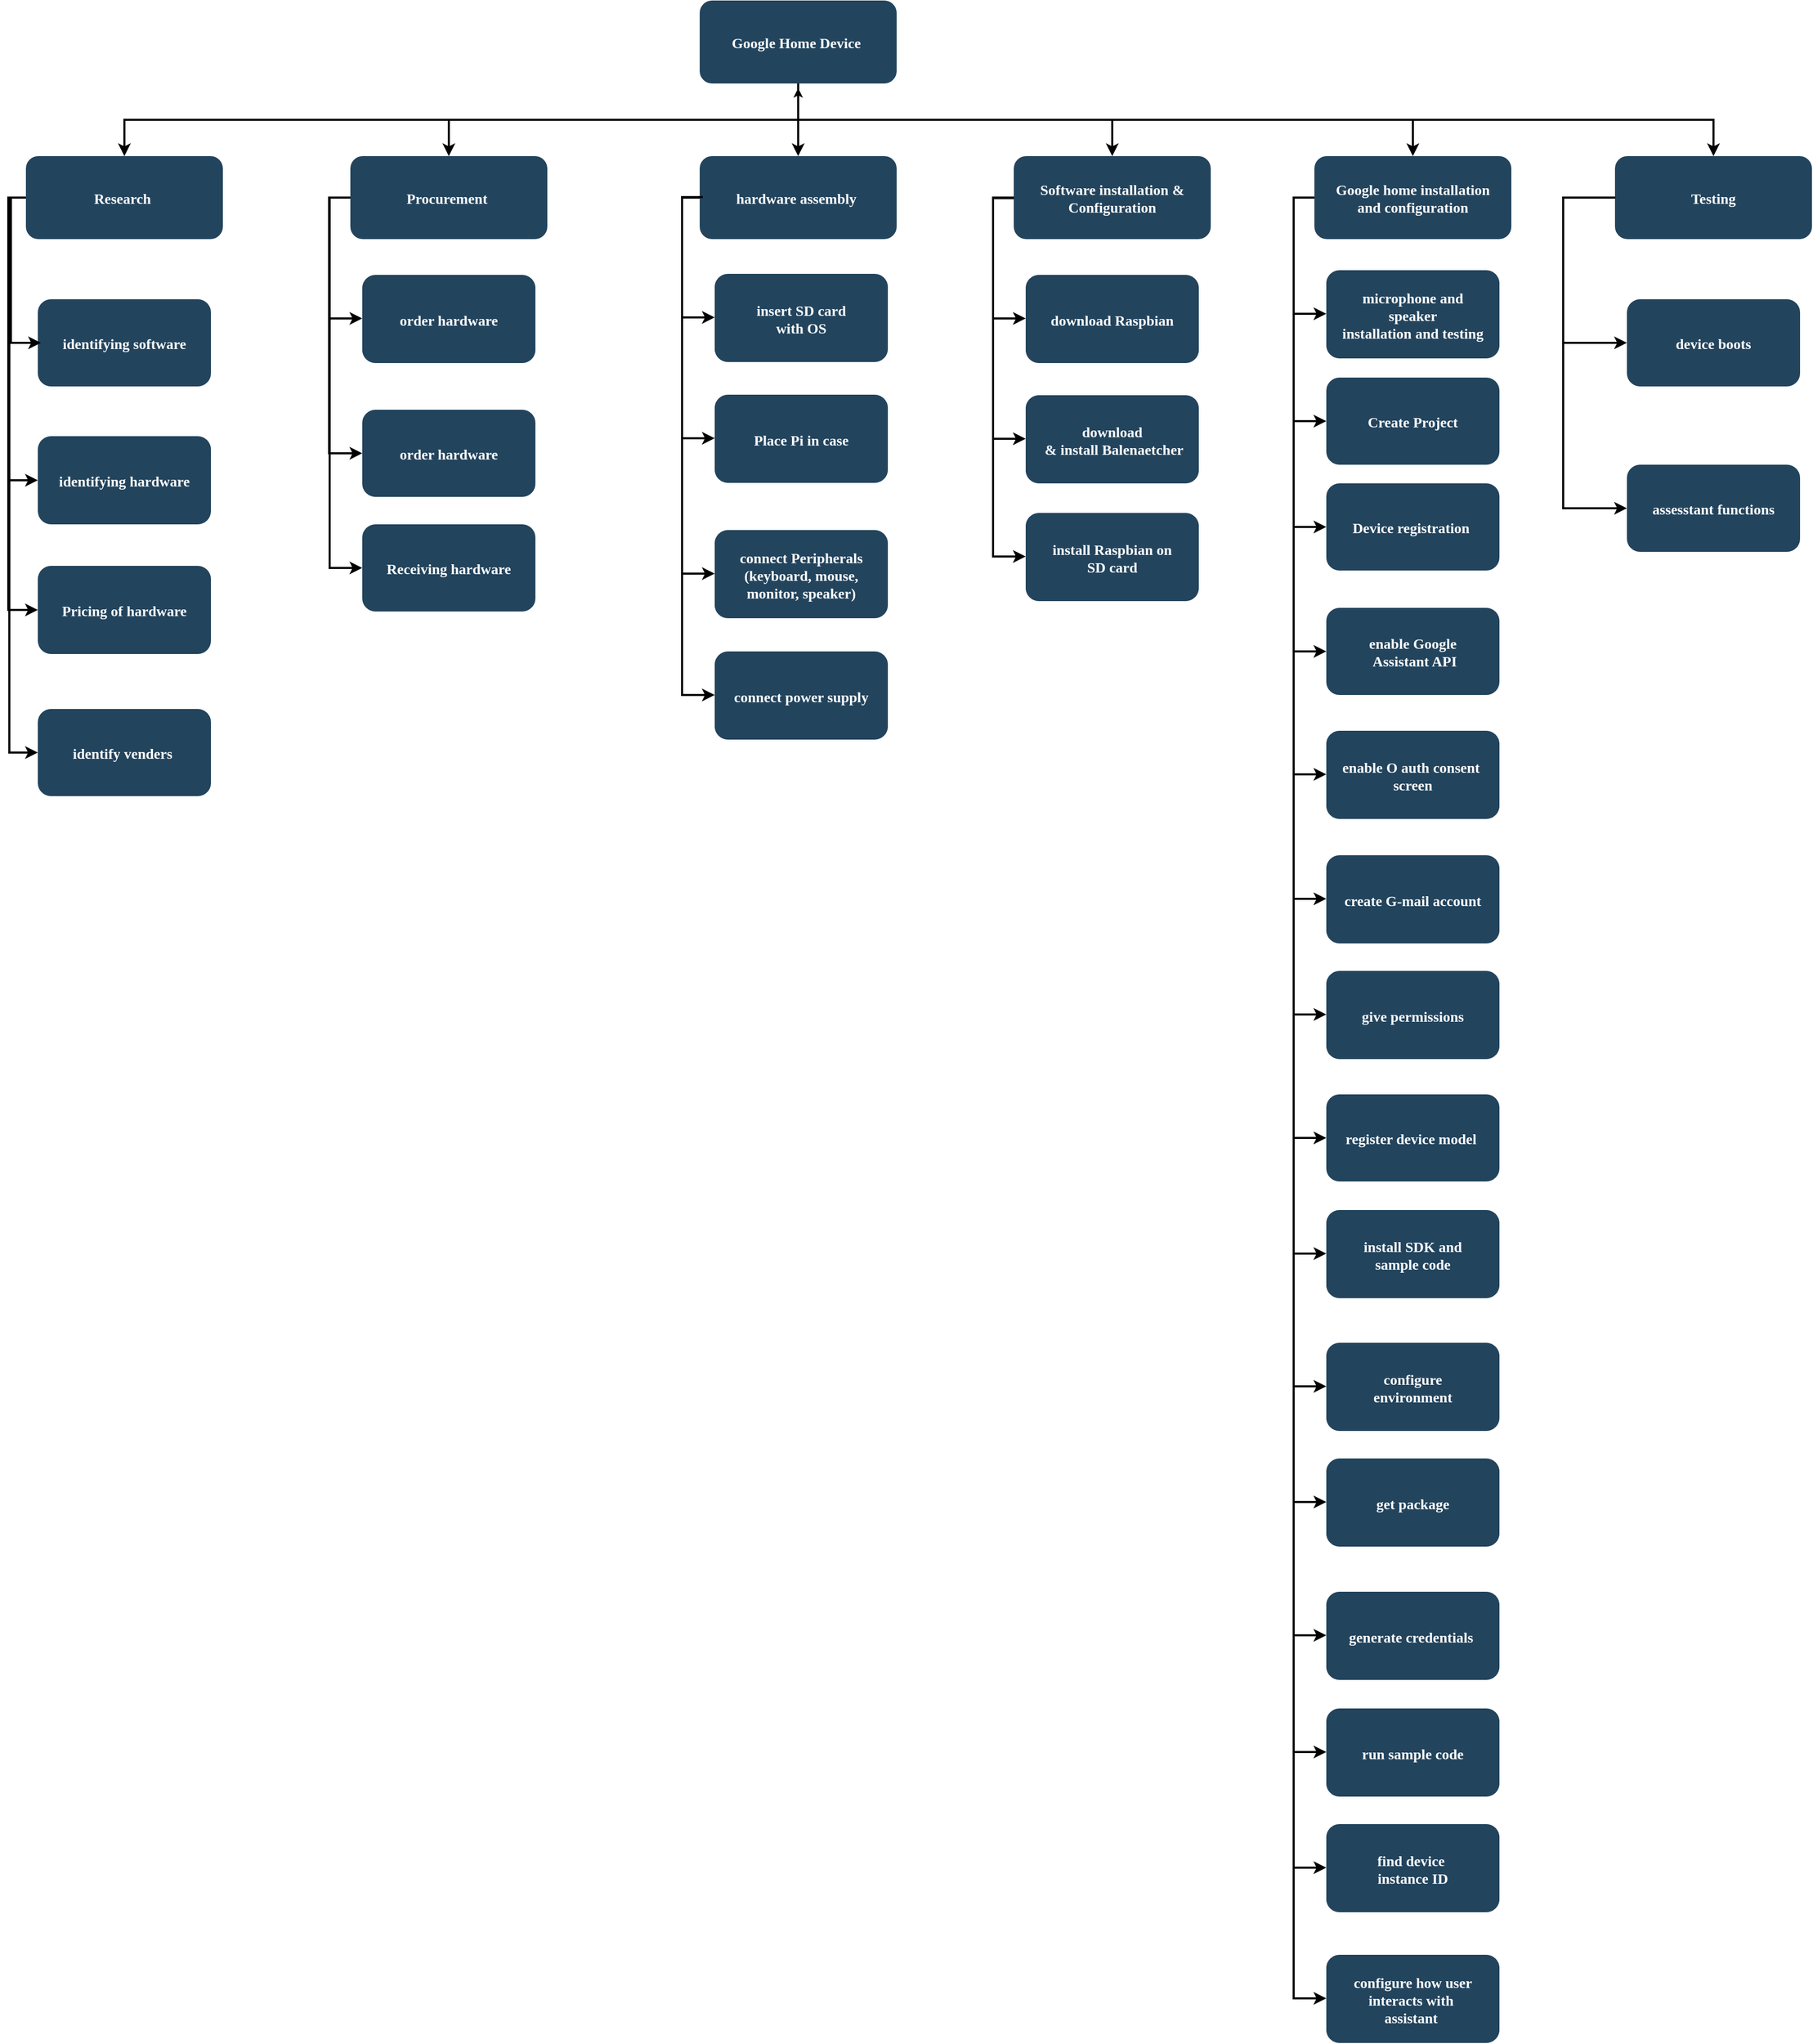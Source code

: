 <mxfile type="github" version="12.1.3" pages="1"><diagram id="2c0d36ab-eaac-3732-788b-9136903baeff" name="Page-1"><mxGraphModel shadow="0" math="0" background="#ffffff" pageHeight="827" pageWidth="1169" pageScale="1.5" page="1" fold="1" arrows="1" connect="1" tooltips="1" guides="1" gridSize="10" grid="1" dy="480" dx="1108"><root><mxCell id="0"/><mxCell id="1" parent="0"/><mxCell id="tLoKIB0Pt9iFWni56XS3-131" parent="1" source="2" edge="1" style="edgeStyle=orthogonalEdgeStyle;rounded=0;orthogonalLoop=1;jettySize=auto;html=1;"><mxGeometry as="geometry" relative="1"><mxPoint as="targetPoint" y="270" x="852"/></mxGeometry></mxCell><mxCell id="2" value="Google Home Device " parent="1" style="rounded=1;fillColor=#23445D;gradientColor=none;strokeColor=none;fontColor=#FFFFFF;fontStyle=1;fontFamily=Tahoma;fontSize=14" vertex="1"><mxGeometry as="geometry" y="185.5" x="757" height="80" width="190"/></mxCell><mxCell id="13" value="Research " parent="1" style="rounded=1;fillColor=#23445D;gradientColor=none;strokeColor=none;fontColor=#FFFFFF;fontStyle=1;fontFamily=Tahoma;fontSize=14" vertex="1"><mxGeometry as="geometry" y="335.5" x="107" height="80" width="190"/></mxCell><mxCell id="16" value="identifying software" parent="1" style="rounded=1;fillColor=#23445D;gradientColor=none;strokeColor=none;fontColor=#FFFFFF;fontStyle=1;fontFamily=Tahoma;fontSize=14" vertex="1"><mxGeometry as="geometry" y="473.5" x="118.5" height="84" width="167"/></mxCell><mxCell id="61" value="" parent="1" source="2" edge="1" style="edgeStyle=elbowEdgeStyle;elbow=vertical;strokeWidth=2;rounded=0" target="13"><mxGeometry as="geometry" y="135.5" x="-23" height="100" width="100"><mxPoint as="sourcePoint" y="235.5" x="-23"/><mxPoint as="targetPoint" y="135.5" x="77"/></mxGeometry></mxCell><mxCell id="tLoKIB0Pt9iFWni56XS3-125" value="identifying hardware" parent="1" style="rounded=1;fillColor=#23445D;gradientColor=none;strokeColor=none;fontColor=#FFFFFF;fontStyle=1;fontFamily=Tahoma;fontSize=14" vertex="1"><mxGeometry as="geometry" y="605.5" x="118.5" height="85" width="167"/></mxCell><mxCell id="tLoKIB0Pt9iFWni56XS3-127" value="Pricing of hardware" parent="1" style="rounded=1;fillColor=#23445D;gradientColor=none;strokeColor=none;fontColor=#FFFFFF;fontStyle=1;fontFamily=Tahoma;fontSize=14" vertex="1"><mxGeometry as="geometry" y="730.5" x="118.5" height="85" width="167"/></mxCell><mxCell id="tLoKIB0Pt9iFWni56XS3-129" value="Procurement " parent="1" style="rounded=1;fillColor=#23445D;gradientColor=none;strokeColor=none;fontColor=#FFFFFF;fontStyle=1;fontFamily=Tahoma;fontSize=14" vertex="1"><mxGeometry as="geometry" y="335.5" x="420" height="80" width="190"/></mxCell><mxCell id="tLoKIB0Pt9iFWni56XS3-130" value="" parent="1" source="2" edge="1" style="edgeStyle=elbowEdgeStyle;elbow=vertical;strokeWidth=2;rounded=0;exitX=0.5;exitY=1;exitDx=0;exitDy=0;" target="tLoKIB0Pt9iFWni56XS3-129"><mxGeometry as="geometry" y="145.5" x="-13" height="100" width="100"><mxPoint as="sourcePoint" y="275.5" x="862"/><mxPoint as="targetPoint" y="345.5" x="212"/></mxGeometry></mxCell><mxCell id="tLoKIB0Pt9iFWni56XS3-132" value="Request Funding" parent="1" style="rounded=1;fillColor=#23445D;gradientColor=none;strokeColor=none;fontColor=#FFFFFF;fontStyle=1;fontFamily=Tahoma;fontSize=14" vertex="1"><mxGeometry as="geometry" y="450" x="431.5" height="84" width="167"/></mxCell><mxCell id="tLoKIB0Pt9iFWni56XS3-134" value="identify venders " parent="1" style="rounded=1;fillColor=#23445D;gradientColor=none;strokeColor=none;fontColor=#FFFFFF;fontStyle=1;fontFamily=Tahoma;fontSize=14" vertex="1"><mxGeometry as="geometry" y="868.5" x="118.5" height="84" width="167"/></mxCell><mxCell id="tLoKIB0Pt9iFWni56XS3-137" value="order hardware" parent="1" style="rounded=1;fillColor=#23445D;gradientColor=none;strokeColor=none;fontColor=#FFFFFF;fontStyle=1;fontFamily=Tahoma;fontSize=14" vertex="1"><mxGeometry as="geometry" y="580" x="431.5" height="84" width="167"/></mxCell><mxCell id="tLoKIB0Pt9iFWni56XS3-157" value="order hardware" parent="1" style="rounded=1;fillColor=#23445D;gradientColor=none;strokeColor=none;fontColor=#FFFFFF;fontStyle=1;fontFamily=Tahoma;fontSize=14" vertex="1"><mxGeometry as="geometry" y="451" x="431.5" height="84" width="167"/></mxCell><mxCell id="tLoKIB0Pt9iFWni56XS3-139" value="Receiving hardware" parent="1" style="rounded=1;fillColor=#23445D;gradientColor=none;strokeColor=none;fontColor=#FFFFFF;fontStyle=1;fontFamily=Tahoma;fontSize=14" vertex="1"><mxGeometry as="geometry" y="690.5" x="431.5" height="84" width="167"/></mxCell><mxCell id="tLoKIB0Pt9iFWni56XS3-144" value="" parent="1" source="2" edge="1" style="edgeStyle=elbowEdgeStyle;elbow=vertical;strokeWidth=2;rounded=0;exitX=0.5;exitY=1;exitDx=0;exitDy=0;" target="tLoKIB0Pt9iFWni56XS3-143"><mxGeometry as="geometry" y="159.5" x="324" height="100" width="100"><mxPoint as="sourcePoint" y="280" x="1189"/><mxPoint as="targetPoint" y="359.5" x="549"/></mxGeometry></mxCell><mxCell id="tLoKIB0Pt9iFWni56XS3-143" value="hardware assembly " parent="1" style="rounded=1;fillColor=#23445D;gradientColor=none;strokeColor=none;fontColor=#FFFFFF;fontStyle=1;fontFamily=Tahoma;fontSize=14" vertex="1"><mxGeometry as="geometry" y="335.5" x="757" height="80" width="190"/></mxCell><mxCell id="tLoKIB0Pt9iFWni56XS3-151" value="" parent="1" source="2" edge="1" style="edgeStyle=elbowEdgeStyle;elbow=vertical;strokeWidth=2;rounded=0;exitX=0.5;exitY=1;exitDx=0;exitDy=0;" target="tLoKIB0Pt9iFWni56XS3-152"><mxGeometry as="geometry" y="169.5" x="334" height="100" width="100"><mxPoint as="sourcePoint" y="276" x="862"/><mxPoint as="targetPoint" y="369.5" x="559"/></mxGeometry></mxCell><mxCell id="tLoKIB0Pt9iFWni56XS3-152" value="Software installation &amp;&#10; Configuration " parent="1" style="rounded=1;fillColor=#23445D;gradientColor=none;strokeColor=none;fontColor=#FFFFFF;fontStyle=1;fontFamily=Tahoma;fontSize=14" vertex="1"><mxGeometry as="geometry" y="335.5" x="1060" height="80" width="190"/></mxCell><mxCell id="tLoKIB0Pt9iFWni56XS3-155" value="" parent="1" source="tLoKIB0Pt9iFWni56XS3-129" edge="1" style="edgeStyle=elbowEdgeStyle;elbow=horizontal;endArrow=classic;html=1;exitX=0;exitY=0.5;exitDx=0;exitDy=0;entryX=0;entryY=0.5;entryDx=0;entryDy=0;rounded=0;strokeWidth=2;" target="tLoKIB0Pt9iFWni56XS3-132"><mxGeometry as="geometry" relative="1" height="50" width="50"><mxPoint as="sourcePoint" y="506" x="480"/><mxPoint as="targetPoint" y="510" x="360"/><Array as="points"><mxPoint y="450" x="400"/></Array></mxGeometry></mxCell><mxCell id="tLoKIB0Pt9iFWni56XS3-156" value="" parent="1" edge="1" style="edgeStyle=elbowEdgeStyle;elbow=horizontal;endArrow=classic;html=1;exitX=0;exitY=0.5;exitDx=0;exitDy=0;entryX=0;entryY=0.5;entryDx=0;entryDy=0;rounded=0;strokeWidth=2;" target="tLoKIB0Pt9iFWni56XS3-137"><mxGeometry as="geometry" relative="1" height="50" width="50"><mxPoint as="sourcePoint" y="375.5" x="419.5"/><mxPoint as="targetPoint" y="491.5" x="431.5"/><Array as="points"><mxPoint y="449.5" x="399.5"/></Array></mxGeometry></mxCell><mxCell id="tLoKIB0Pt9iFWni56XS3-159" value="" parent="1" source="tLoKIB0Pt9iFWni56XS3-129" edge="1" style="edgeStyle=elbowEdgeStyle;elbow=horizontal;endArrow=classic;html=1;exitX=0;exitY=0.5;exitDx=0;exitDy=0;entryX=0;entryY=0.5;entryDx=0;entryDy=0;rounded=0;strokeWidth=2;" target="tLoKIB0Pt9iFWni56XS3-139"><mxGeometry as="geometry" relative="1" height="50" width="50"><mxPoint as="sourcePoint" y="385.5" x="429.5"/><mxPoint as="targetPoint" y="667" x="442"/><Array as="points"><mxPoint y="590" x="400"/></Array></mxGeometry></mxCell><mxCell id="tLoKIB0Pt9iFWni56XS3-161" value="" parent="1" source="13" edge="1" style="edgeStyle=elbowEdgeStyle;elbow=horizontal;endArrow=classic;html=1;exitX=0;exitY=0.5;exitDx=0;exitDy=0;entryX=0;entryY=0.5;entryDx=0;entryDy=0;rounded=0;strokeWidth=2;" target="tLoKIB0Pt9iFWni56XS3-134"><mxGeometry as="geometry" relative="1" height="50" width="50"><mxPoint as="sourcePoint" y="373.5" x="111"/><mxPoint as="targetPoint" y="730.5" x="123"/><Array as="points"><mxPoint y="587.5" x="91"/></Array></mxGeometry></mxCell><mxCell id="tLoKIB0Pt9iFWni56XS3-162" value="" parent="1" source="13" edge="1" style="edgeStyle=elbowEdgeStyle;elbow=horizontal;endArrow=classic;html=1;entryX=0;entryY=0.5;entryDx=0;entryDy=0;rounded=0;strokeWidth=2;exitX=0;exitY=0.5;exitDx=0;exitDy=0;" target="tLoKIB0Pt9iFWni56XS3-127"><mxGeometry as="geometry" relative="1" height="50" width="50"><mxPoint as="sourcePoint" y="280" x="110"/><mxPoint as="targetPoint" y="921" x="129"/><Array as="points"><mxPoint y="570" x="90"/></Array></mxGeometry></mxCell><mxCell id="tLoKIB0Pt9iFWni56XS3-163" value="" parent="1" source="13" edge="1" style="edgeStyle=elbowEdgeStyle;elbow=horizontal;endArrow=classic;html=1;entryX=0;entryY=0.5;entryDx=0;entryDy=0;rounded=0;strokeWidth=2;" target="tLoKIB0Pt9iFWni56XS3-125"><mxGeometry as="geometry" relative="1" height="50" width="50"><mxPoint as="sourcePoint" y="380" x="120"/><mxPoint as="targetPoint" y="783" x="129"/><Array as="points"><mxPoint y="520" x="90"/></Array></mxGeometry></mxCell><mxCell id="tLoKIB0Pt9iFWni56XS3-165" value="" parent="1" source="13" edge="1" style="edgeStyle=elbowEdgeStyle;elbow=horizontal;endArrow=classic;html=1;entryX=0;entryY=0.5;entryDx=0;entryDy=0;rounded=0;strokeWidth=2;exitX=0;exitY=0.5;exitDx=0;exitDy=0;"><mxGeometry as="geometry" relative="1" height="50" width="50"><mxPoint as="sourcePoint" y="243" x="109.5"/><mxPoint as="targetPoint" y="515.5" x="121.5"/><Array as="points"><mxPoint y="387.5" x="92.5"/></Array></mxGeometry></mxCell><mxCell id="tLoKIB0Pt9iFWni56XS3-171" value="Request Funding" parent="1" style="rounded=1;fillColor=#23445D;gradientColor=none;strokeColor=none;fontColor=#FFFFFF;fontStyle=1;fontFamily=Tahoma;fontSize=14" vertex="1"><mxGeometry as="geometry" y="449" x="771.5" height="84" width="167"/></mxCell><mxCell id="tLoKIB0Pt9iFWni56XS3-172" value="insert SD card &#10;with OS" parent="1" style="rounded=1;fillColor=#23445D;gradientColor=none;strokeColor=none;fontColor=#FFFFFF;fontStyle=1;fontFamily=Tahoma;fontSize=14" vertex="1"><mxGeometry as="geometry" y="450" x="771.5" height="84" width="167"/></mxCell><mxCell id="tLoKIB0Pt9iFWni56XS3-173" value="" parent="1" edge="1" style="edgeStyle=elbowEdgeStyle;elbow=horizontal;endArrow=classic;html=1;exitX=0;exitY=0.5;exitDx=0;exitDy=0;entryX=0;entryY=0.5;entryDx=0;entryDy=0;rounded=0;strokeWidth=2;" target="tLoKIB0Pt9iFWni56XS3-171"><mxGeometry as="geometry" relative="1" height="50" width="50"><mxPoint as="sourcePoint" y="375" x="760"/><mxPoint as="targetPoint" y="509" x="700"/><Array as="points"><mxPoint y="449" x="740"/></Array></mxGeometry></mxCell><mxCell id="tLoKIB0Pt9iFWni56XS3-174" value="Request Funding" parent="1" style="rounded=1;fillColor=#23445D;gradientColor=none;strokeColor=none;fontColor=#FFFFFF;fontStyle=1;fontFamily=Tahoma;fontSize=14" vertex="1"><mxGeometry as="geometry" y="565.5" x="771.5" height="84" width="167"/></mxCell><mxCell id="tLoKIB0Pt9iFWni56XS3-175" value="Place Pi in case" parent="1" style="rounded=1;fillColor=#23445D;gradientColor=none;strokeColor=none;fontColor=#FFFFFF;fontStyle=1;fontFamily=Tahoma;fontSize=14" vertex="1"><mxGeometry as="geometry" y="566.5" x="771.5" height="84" width="167"/></mxCell><mxCell id="tLoKIB0Pt9iFWni56XS3-176" value="" parent="1" source="tLoKIB0Pt9iFWni56XS3-143" edge="1" style="edgeStyle=elbowEdgeStyle;elbow=horizontal;endArrow=classic;html=1;exitX=0;exitY=0.5;exitDx=0;exitDy=0;entryX=0;entryY=0.5;entryDx=0;entryDy=0;rounded=0;strokeWidth=2;" target="tLoKIB0Pt9iFWni56XS3-174"><mxGeometry as="geometry" relative="1" height="50" width="50"><mxPoint as="sourcePoint" y="336" x="744"/><mxPoint as="targetPoint" y="625.5" x="700"/><Array as="points"><mxPoint y="470" x="740"/></Array></mxGeometry></mxCell><mxCell id="tLoKIB0Pt9iFWni56XS3-177" value="Request Funding" parent="1" style="rounded=1;fillColor=#23445D;gradientColor=none;strokeColor=none;fontColor=#FFFFFF;fontStyle=1;fontFamily=Tahoma;fontSize=14" vertex="1"><mxGeometry as="geometry" y="696" x="771.5" height="84" width="167"/></mxCell><mxCell id="tLoKIB0Pt9iFWni56XS3-178" value="connect Peripherals&#10;(keyboard, mouse, &#10;monitor, speaker)" parent="1" style="rounded=1;fillColor=#23445D;gradientColor=none;strokeColor=none;fontColor=#FFFFFF;fontStyle=1;fontFamily=Tahoma;fontSize=14" vertex="1"><mxGeometry as="geometry" y="697" x="771.5" height="84" width="167"/></mxCell><mxCell id="tLoKIB0Pt9iFWni56XS3-179" value="" parent="1" source="tLoKIB0Pt9iFWni56XS3-143" edge="1" style="edgeStyle=elbowEdgeStyle;elbow=horizontal;endArrow=classic;html=1;exitX=0;exitY=0.5;exitDx=0;exitDy=0;entryX=0;entryY=0.5;entryDx=0;entryDy=0;rounded=0;strokeWidth=2;" target="tLoKIB0Pt9iFWni56XS3-177"><mxGeometry as="geometry" relative="1" height="50" width="50"><mxPoint as="sourcePoint" y="622" x="760"/><mxPoint as="targetPoint" y="756" x="700"/><Array as="points"><mxPoint y="696" x="740"/></Array></mxGeometry></mxCell><mxCell id="tLoKIB0Pt9iFWni56XS3-180" value="Request Funding" parent="1" style="rounded=1;fillColor=#23445D;gradientColor=none;strokeColor=none;fontColor=#FFFFFF;fontStyle=1;fontFamily=Tahoma;fontSize=14" vertex="1"><mxGeometry as="geometry" y="813" x="771.5" height="84" width="167"/></mxCell><mxCell id="tLoKIB0Pt9iFWni56XS3-181" value="connect power supply" parent="1" style="rounded=1;fillColor=#23445D;gradientColor=none;strokeColor=none;fontColor=#FFFFFF;fontStyle=1;fontFamily=Tahoma;fontSize=14" vertex="1"><mxGeometry as="geometry" y="814" x="771.5" height="84" width="167"/></mxCell><mxCell id="tLoKIB0Pt9iFWni56XS3-182" value="" parent="1" source="tLoKIB0Pt9iFWni56XS3-143" edge="1" style="edgeStyle=elbowEdgeStyle;elbow=horizontal;endArrow=classic;html=1;exitX=0;exitY=0.5;exitDx=0;exitDy=0;entryX=0;entryY=0.5;entryDx=0;entryDy=0;rounded=0;strokeWidth=2;" target="tLoKIB0Pt9iFWni56XS3-180"><mxGeometry as="geometry" relative="1" height="50" width="50"><mxPoint as="sourcePoint" y="739" x="760"/><mxPoint as="targetPoint" y="873" x="700"/><Array as="points"><mxPoint y="813" x="740"/></Array></mxGeometry></mxCell><mxCell id="tLoKIB0Pt9iFWni56XS3-183" value="Request Funding" parent="1" style="rounded=1;fillColor=#23445D;gradientColor=none;strokeColor=none;fontColor=#FFFFFF;fontStyle=1;fontFamily=Tahoma;fontSize=14" vertex="1"><mxGeometry as="geometry" y="450" x="1071.5" height="84" width="167"/></mxCell><mxCell id="tLoKIB0Pt9iFWni56XS3-184" value="download Raspbian" parent="1" style="rounded=1;fillColor=#23445D;gradientColor=none;strokeColor=none;fontColor=#FFFFFF;fontStyle=1;fontFamily=Tahoma;fontSize=14" vertex="1"><mxGeometry as="geometry" y="451" x="1071.5" height="84" width="167"/></mxCell><mxCell id="tLoKIB0Pt9iFWni56XS3-185" value="" parent="1" edge="1" style="edgeStyle=elbowEdgeStyle;elbow=horizontal;endArrow=classic;html=1;exitX=0;exitY=0.5;exitDx=0;exitDy=0;entryX=0;entryY=0.5;entryDx=0;entryDy=0;rounded=0;strokeWidth=2;" target="tLoKIB0Pt9iFWni56XS3-183"><mxGeometry as="geometry" relative="1" height="50" width="50"><mxPoint as="sourcePoint" y="376" x="1060"/><mxPoint as="targetPoint" y="510" x="1000"/><Array as="points"><mxPoint y="450" x="1040"/></Array></mxGeometry></mxCell><mxCell id="tLoKIB0Pt9iFWni56XS3-186" value="Request Funding" parent="1" style="rounded=1;fillColor=#23445D;gradientColor=none;strokeColor=none;fontColor=#FFFFFF;fontStyle=1;fontFamily=Tahoma;fontSize=14" vertex="1"><mxGeometry as="geometry" y="566" x="1071.5" height="84" width="167"/></mxCell><mxCell id="tLoKIB0Pt9iFWni56XS3-187" value="download &#10; &amp; install Balenaetcher" parent="1" style="rounded=1;fillColor=#23445D;gradientColor=none;strokeColor=none;fontColor=#FFFFFF;fontStyle=1;fontFamily=Tahoma;fontSize=14" vertex="1"><mxGeometry as="geometry" y="567" x="1071.5" height="84" width="167"/></mxCell><mxCell id="tLoKIB0Pt9iFWni56XS3-188" value="" parent="1" source="tLoKIB0Pt9iFWni56XS3-152" edge="1" style="edgeStyle=elbowEdgeStyle;elbow=horizontal;endArrow=classic;html=1;exitX=0;exitY=0.5;exitDx=0;exitDy=0;entryX=0;entryY=0.5;entryDx=0;entryDy=0;rounded=0;strokeWidth=2;" target="tLoKIB0Pt9iFWni56XS3-186"><mxGeometry as="geometry" relative="1" height="50" width="50"><mxPoint as="sourcePoint" y="492" x="1060"/><mxPoint as="targetPoint" y="626" x="1000"/><Array as="points"><mxPoint y="566" x="1040"/></Array></mxGeometry></mxCell><mxCell id="tLoKIB0Pt9iFWni56XS3-190" value="Request Funding" parent="1" style="rounded=1;fillColor=#23445D;gradientColor=none;strokeColor=none;fontColor=#FFFFFF;fontStyle=1;fontFamily=Tahoma;fontSize=14" vertex="1"><mxGeometry as="geometry" y="679.5" x="1071.5" height="84" width="167"/></mxCell><mxCell id="tLoKIB0Pt9iFWni56XS3-191" value="install Raspbian on &#10;SD card" parent="1" style="rounded=1;fillColor=#23445D;gradientColor=none;strokeColor=none;fontColor=#FFFFFF;fontStyle=1;fontFamily=Tahoma;fontSize=14" vertex="1"><mxGeometry as="geometry" y="680.5" x="1071.5" height="84" width="167"/></mxCell><mxCell id="tLoKIB0Pt9iFWni56XS3-192" value="" parent="1" source="tLoKIB0Pt9iFWni56XS3-152" edge="1" style="edgeStyle=elbowEdgeStyle;elbow=horizontal;endArrow=classic;html=1;exitX=0;exitY=0.5;exitDx=0;exitDy=0;entryX=0;entryY=0.5;entryDx=0;entryDy=0;rounded=0;strokeWidth=2;" target="tLoKIB0Pt9iFWni56XS3-190"><mxGeometry as="geometry" relative="1" height="50" width="50"><mxPoint as="sourcePoint" y="605.5" x="1060"/><mxPoint as="targetPoint" y="739.5" x="1000"/><Array as="points"><mxPoint y="679.5" x="1040"/></Array></mxGeometry></mxCell><mxCell id="tLoKIB0Pt9iFWni56XS3-198" value="" parent="1" source="2" edge="1" style="edgeStyle=elbowEdgeStyle;elbow=vertical;strokeWidth=2;rounded=0;exitX=0.5;exitY=1;exitDx=0;exitDy=0;" target="tLoKIB0Pt9iFWni56XS3-199"><mxGeometry as="geometry" y="214" x="1007" height="100" width="100"><mxPoint as="sourcePoint" y="320.5" x="1535"/><mxPoint as="targetPoint" y="414" x="1232"/></mxGeometry></mxCell><mxCell id="tLoKIB0Pt9iFWni56XS3-199" value="Google home installation &#10;and configuration" parent="1" style="rounded=1;fillColor=#23445D;gradientColor=none;strokeColor=none;fontColor=#FFFFFF;fontStyle=1;fontFamily=Tahoma;fontSize=14" vertex="1"><mxGeometry as="geometry" y="335.5" x="1350" height="80" width="190"/></mxCell><mxCell id="tLoKIB0Pt9iFWni56XS3-200" value="Request Funding" parent="1" style="rounded=1;fillColor=#23445D;gradientColor=none;strokeColor=none;fontColor=#FFFFFF;fontStyle=1;fontFamily=Tahoma;fontSize=14" vertex="1"><mxGeometry as="geometry" y="445.5" x="1361.5" height="84" width="167"/></mxCell><mxCell id="tLoKIB0Pt9iFWni56XS3-201" value="microphone and &#10;speaker&#10;installation and testing" parent="1" style="rounded=1;fillColor=#23445D;gradientColor=none;strokeColor=none;fontColor=#FFFFFF;fontStyle=1;fontFamily=Tahoma;fontSize=14" vertex="1"><mxGeometry as="geometry" y="446.5" x="1361.5" height="84" width="167"/></mxCell><mxCell id="tLoKIB0Pt9iFWni56XS3-202" value="" parent="1" source="tLoKIB0Pt9iFWni56XS3-199" edge="1" style="edgeStyle=elbowEdgeStyle;elbow=horizontal;endArrow=classic;html=1;exitX=0;exitY=0.5;exitDx=0;exitDy=0;entryX=0;entryY=0.5;entryDx=0;entryDy=0;rounded=0;strokeWidth=2;" target="tLoKIB0Pt9iFWni56XS3-200"><mxGeometry as="geometry" relative="1" height="50" width="50"><mxPoint as="sourcePoint" y="371.5" x="1350"/><mxPoint as="targetPoint" y="505.5" x="1290"/><Array as="points"><mxPoint y="445.5" x="1330"/></Array></mxGeometry></mxCell><mxCell id="tLoKIB0Pt9iFWni56XS3-204" value="enable Google&#10; Assistant API" parent="1" style="rounded=1;fillColor=#23445D;gradientColor=none;strokeColor=none;fontColor=#FFFFFF;fontStyle=1;fontFamily=Tahoma;fontSize=14" vertex="1"><mxGeometry as="geometry" y="771" x="1361.5" height="84" width="167"/></mxCell><mxCell id="tLoKIB0Pt9iFWni56XS3-205" value="" parent="1" source="tLoKIB0Pt9iFWni56XS3-199" edge="1" style="edgeStyle=elbowEdgeStyle;elbow=horizontal;endArrow=classic;html=1;rounded=0;strokeWidth=2;entryX=0;entryY=0.5;entryDx=0;entryDy=0;exitX=0;exitY=0.5;exitDx=0;exitDy=0;" target="tLoKIB0Pt9iFWni56XS3-204"><mxGeometry as="geometry" relative="1" height="50" width="50"><mxPoint as="sourcePoint" y="368" x="1350"/><mxPoint as="targetPoint" y="640" x="1340"/><Array as="points"><mxPoint y="530" x="1330"/></Array></mxGeometry></mxCell><mxCell id="tLoKIB0Pt9iFWni56XS3-210" value="Device registration " parent="1" style="rounded=1;fillColor=#23445D;gradientColor=none;strokeColor=none;fontColor=#FFFFFF;fontStyle=1;fontFamily=Tahoma;fontSize=14" vertex="1"><mxGeometry as="geometry" y="651" x="1361.5" height="84" width="167"/></mxCell><mxCell id="tLoKIB0Pt9iFWni56XS3-212" value="" parent="1" source="tLoKIB0Pt9iFWni56XS3-199" edge="1" style="edgeStyle=elbowEdgeStyle;elbow=horizontal;endArrow=classic;html=1;exitX=0;exitY=0.5;exitDx=0;exitDy=0;entryX=0;entryY=0.5;entryDx=0;entryDy=0;rounded=0;strokeWidth=2;" target="tLoKIB0Pt9iFWni56XS3-210"><mxGeometry as="geometry" relative="1" height="50" width="50"><mxPoint as="sourcePoint" y="608" x="1350"/><mxPoint as="targetPoint" y="742" x="1290"/><Array as="points"><mxPoint y="682" x="1330"/></Array></mxGeometry></mxCell><mxCell id="tLoKIB0Pt9iFWni56XS3-216" value="Create Project" parent="1" style="rounded=1;fillColor=#23445D;gradientColor=none;strokeColor=none;fontColor=#FFFFFF;fontStyle=1;fontFamily=Tahoma;fontSize=14" vertex="1"><mxGeometry as="geometry" y="549" x="1361.5" height="84" width="167"/></mxCell><mxCell id="tLoKIB0Pt9iFWni56XS3-217" value="" parent="1" source="tLoKIB0Pt9iFWni56XS3-199" edge="1" style="edgeStyle=elbowEdgeStyle;elbow=horizontal;endArrow=classic;html=1;exitX=0;exitY=0.5;exitDx=0;exitDy=0;entryX=0;entryY=0.5;entryDx=0;entryDy=0;rounded=0;strokeWidth=2;" target="tLoKIB0Pt9iFWni56XS3-216"><mxGeometry as="geometry" relative="1" height="50" width="50"><mxPoint as="sourcePoint" y="590" x="1350"/><mxPoint as="targetPoint" y="702" x="1362"/><Array as="points"><mxPoint y="659.5" x="1330"/></Array></mxGeometry></mxCell><mxCell id="tLoKIB0Pt9iFWni56XS3-218" value="Request Funding" parent="1" style="rounded=1;fillColor=#23445D;gradientColor=none;strokeColor=none;fontColor=#FFFFFF;fontStyle=1;fontFamily=Tahoma;fontSize=14" vertex="1"><mxGeometry as="geometry" y="889.5" x="1361.5" height="84" width="167"/></mxCell><mxCell id="tLoKIB0Pt9iFWni56XS3-219" value="enable O auth consent &#10;screen" parent="1" style="rounded=1;fillColor=#23445D;gradientColor=none;strokeColor=none;fontColor=#FFFFFF;fontStyle=1;fontFamily=Tahoma;fontSize=14" vertex="1"><mxGeometry as="geometry" y="890.5" x="1361.5" height="84" width="167"/></mxCell><mxCell id="tLoKIB0Pt9iFWni56XS3-220" value="" parent="1" source="tLoKIB0Pt9iFWni56XS3-199" edge="1" style="edgeStyle=elbowEdgeStyle;elbow=horizontal;endArrow=classic;html=1;exitX=0;exitY=0.5;exitDx=0;exitDy=0;entryX=0;entryY=0.5;entryDx=0;entryDy=0;rounded=0;strokeWidth=2;" target="tLoKIB0Pt9iFWni56XS3-218"><mxGeometry as="geometry" relative="1" height="50" width="50"><mxPoint as="sourcePoint" y="820" x="1350"/><mxPoint as="targetPoint" y="949.5" x="1290"/><Array as="points"><mxPoint y="889.5" x="1330"/></Array></mxGeometry></mxCell><mxCell id="tLoKIB0Pt9iFWni56XS3-221" value="Request Funding" parent="1" style="rounded=1;fillColor=#23445D;gradientColor=none;strokeColor=none;fontColor=#FFFFFF;fontStyle=1;fontFamily=Tahoma;fontSize=14" vertex="1"><mxGeometry as="geometry" y="1009.5" x="1361.5" height="84" width="167"/></mxCell><mxCell id="tLoKIB0Pt9iFWni56XS3-222" value="create G-mail account" parent="1" style="rounded=1;fillColor=#23445D;gradientColor=none;strokeColor=none;fontColor=#FFFFFF;fontStyle=1;fontFamily=Tahoma;fontSize=14" vertex="1"><mxGeometry as="geometry" y="1010.5" x="1361.5" height="84" width="167"/></mxCell><mxCell id="tLoKIB0Pt9iFWni56XS3-223" value="" parent="1" source="tLoKIB0Pt9iFWni56XS3-199" edge="1" style="edgeStyle=elbowEdgeStyle;elbow=horizontal;endArrow=classic;html=1;exitX=0;exitY=0.5;exitDx=0;exitDy=0;entryX=0;entryY=0.5;entryDx=0;entryDy=0;rounded=0;strokeWidth=2;" target="tLoKIB0Pt9iFWni56XS3-221"><mxGeometry as="geometry" relative="1" height="50" width="50"><mxPoint as="sourcePoint" y="940" x="1350"/><mxPoint as="targetPoint" y="1069.5" x="1290"/><Array as="points"><mxPoint y="1009.5" x="1330"/></Array></mxGeometry></mxCell><mxCell id="tLoKIB0Pt9iFWni56XS3-224" value="Request Funding" parent="1" style="rounded=1;fillColor=#23445D;gradientColor=none;strokeColor=none;fontColor=#FFFFFF;fontStyle=1;fontFamily=Tahoma;fontSize=14" vertex="1"><mxGeometry as="geometry" y="1121" x="1361.5" height="84" width="167"/></mxCell><mxCell id="tLoKIB0Pt9iFWni56XS3-225" value="give permissions" parent="1" style="rounded=1;fillColor=#23445D;gradientColor=none;strokeColor=none;fontColor=#FFFFFF;fontStyle=1;fontFamily=Tahoma;fontSize=14" vertex="1"><mxGeometry as="geometry" y="1122" x="1361.5" height="84" width="167"/></mxCell><mxCell id="tLoKIB0Pt9iFWni56XS3-226" value="" parent="1" source="tLoKIB0Pt9iFWni56XS3-199" edge="1" style="edgeStyle=elbowEdgeStyle;elbow=horizontal;endArrow=classic;html=1;exitX=0;exitY=0.5;exitDx=0;exitDy=0;entryX=0;entryY=0.5;entryDx=0;entryDy=0;rounded=0;strokeWidth=2;" target="tLoKIB0Pt9iFWni56XS3-224"><mxGeometry as="geometry" relative="1" height="50" width="50"><mxPoint as="sourcePoint" y="1051.5" x="1350"/><mxPoint as="targetPoint" y="1181" x="1290"/><Array as="points"><mxPoint y="1121" x="1330"/></Array></mxGeometry></mxCell><mxCell id="tLoKIB0Pt9iFWni56XS3-228" value="register device model " parent="1" style="rounded=1;fillColor=#23445D;gradientColor=none;strokeColor=none;fontColor=#FFFFFF;fontStyle=1;fontFamily=Tahoma;fontSize=14" vertex="1"><mxGeometry as="geometry" y="1240" x="1361.5" height="84" width="167"/></mxCell><mxCell id="tLoKIB0Pt9iFWni56XS3-229" value="" parent="1" source="tLoKIB0Pt9iFWni56XS3-199" edge="1" style="edgeStyle=elbowEdgeStyle;elbow=horizontal;endArrow=classic;html=1;exitX=0;exitY=0.5;exitDx=0;exitDy=0;entryX=0;entryY=0.5;entryDx=0;entryDy=0;rounded=0;strokeWidth=2;" target="tLoKIB0Pt9iFWni56XS3-228"><mxGeometry as="geometry" relative="1" height="50" width="50"><mxPoint as="sourcePoint" y="1190" x="1350"/><mxPoint as="targetPoint" y="1302" x="1362"/><Array as="points"><mxPoint y="1259.5" x="1330"/></Array></mxGeometry></mxCell><mxCell id="tLoKIB0Pt9iFWni56XS3-234" value="Request Funding" parent="1" style="rounded=1;fillColor=#23445D;gradientColor=none;strokeColor=none;fontColor=#FFFFFF;fontStyle=1;fontFamily=Tahoma;fontSize=14" vertex="1"><mxGeometry as="geometry" y="1351.5" x="1361.5" height="84" width="167"/></mxCell><mxCell id="tLoKIB0Pt9iFWni56XS3-235" value="install SDK and &#10;sample code" parent="1" style="rounded=1;fillColor=#23445D;gradientColor=none;strokeColor=none;fontColor=#FFFFFF;fontStyle=1;fontFamily=Tahoma;fontSize=14" vertex="1"><mxGeometry as="geometry" y="1352.5" x="1361.5" height="84" width="167"/></mxCell><mxCell id="tLoKIB0Pt9iFWni56XS3-236" value="" parent="1" source="tLoKIB0Pt9iFWni56XS3-199" edge="1" style="edgeStyle=elbowEdgeStyle;elbow=horizontal;endArrow=classic;html=1;exitX=0;exitY=0.5;exitDx=0;exitDy=0;entryX=0;entryY=0.5;entryDx=0;entryDy=0;rounded=0;strokeWidth=2;" target="tLoKIB0Pt9iFWni56XS3-234"><mxGeometry as="geometry" relative="1" height="50" width="50"><mxPoint as="sourcePoint" y="1282" x="1350"/><mxPoint as="targetPoint" y="1411.5" x="1290"/><Array as="points"><mxPoint y="1351.5" x="1330"/></Array></mxGeometry></mxCell><mxCell id="tLoKIB0Pt9iFWni56XS3-237" value="Request Funding" parent="1" style="rounded=1;fillColor=#23445D;gradientColor=none;strokeColor=none;fontColor=#FFFFFF;fontStyle=1;fontFamily=Tahoma;fontSize=14" vertex="1"><mxGeometry as="geometry" y="1479.5" x="1361.5" height="84" width="167"/></mxCell><mxCell id="tLoKIB0Pt9iFWni56XS3-238" value="configure&#10; environment " parent="1" style="rounded=1;fillColor=#23445D;gradientColor=none;strokeColor=none;fontColor=#FFFFFF;fontStyle=1;fontFamily=Tahoma;fontSize=14" vertex="1"><mxGeometry as="geometry" y="1480.5" x="1361.5" height="84" width="167"/></mxCell><mxCell id="tLoKIB0Pt9iFWni56XS3-239" value="" parent="1" source="tLoKIB0Pt9iFWni56XS3-199" edge="1" style="edgeStyle=elbowEdgeStyle;elbow=horizontal;endArrow=classic;html=1;exitX=0;exitY=0.5;exitDx=0;exitDy=0;entryX=0;entryY=0.5;entryDx=0;entryDy=0;rounded=0;strokeWidth=2;" target="tLoKIB0Pt9iFWni56XS3-237"><mxGeometry as="geometry" relative="1" height="50" width="50"><mxPoint as="sourcePoint" y="1410" x="1350"/><mxPoint as="targetPoint" y="1539.5" x="1290"/><Array as="points"><mxPoint y="1479.5" x="1330"/></Array></mxGeometry></mxCell><mxCell id="tLoKIB0Pt9iFWni56XS3-240" value="Request Funding" parent="1" style="rounded=1;fillColor=#23445D;gradientColor=none;strokeColor=none;fontColor=#FFFFFF;fontStyle=1;fontFamily=Tahoma;fontSize=14" vertex="1"><mxGeometry as="geometry" y="1591" x="1361.5" height="84" width="167"/></mxCell><mxCell id="tLoKIB0Pt9iFWni56XS3-241" value="get package" parent="1" style="rounded=1;fillColor=#23445D;gradientColor=none;strokeColor=none;fontColor=#FFFFFF;fontStyle=1;fontFamily=Tahoma;fontSize=14" vertex="1"><mxGeometry as="geometry" y="1592" x="1361.5" height="84" width="167"/></mxCell><mxCell id="tLoKIB0Pt9iFWni56XS3-242" value="" parent="1" source="tLoKIB0Pt9iFWni56XS3-199" edge="1" style="edgeStyle=elbowEdgeStyle;elbow=horizontal;endArrow=classic;html=1;exitX=0;exitY=0.5;exitDx=0;exitDy=0;entryX=0;entryY=0.5;entryDx=0;entryDy=0;rounded=0;strokeWidth=2;" target="tLoKIB0Pt9iFWni56XS3-240"><mxGeometry as="geometry" relative="1" height="50" width="50"><mxPoint as="sourcePoint" y="1521.5" x="1350"/><mxPoint as="targetPoint" y="1651" x="1290"/><Array as="points"><mxPoint y="1591" x="1330"/></Array></mxGeometry></mxCell><mxCell id="tLoKIB0Pt9iFWni56XS3-243" value="Request Funding" parent="1" style="rounded=1;fillColor=#23445D;gradientColor=none;strokeColor=none;fontColor=#FFFFFF;fontStyle=1;fontFamily=Tahoma;fontSize=14" vertex="1"><mxGeometry as="geometry" y="1719.5" x="1361.5" height="84" width="167"/></mxCell><mxCell id="tLoKIB0Pt9iFWni56XS3-244" value="generate credentials " parent="1" style="rounded=1;fillColor=#23445D;gradientColor=none;strokeColor=none;fontColor=#FFFFFF;fontStyle=1;fontFamily=Tahoma;fontSize=14" vertex="1"><mxGeometry as="geometry" y="1720.5" x="1361.5" height="84" width="167"/></mxCell><mxCell id="tLoKIB0Pt9iFWni56XS3-245" value="" parent="1" source="tLoKIB0Pt9iFWni56XS3-199" edge="1" style="edgeStyle=elbowEdgeStyle;elbow=horizontal;endArrow=classic;html=1;exitX=0;exitY=0.5;exitDx=0;exitDy=0;entryX=0;entryY=0.5;entryDx=0;entryDy=0;rounded=0;strokeWidth=2;" target="tLoKIB0Pt9iFWni56XS3-243"><mxGeometry as="geometry" relative="1" height="50" width="50"><mxPoint as="sourcePoint" y="1650" x="1350"/><mxPoint as="targetPoint" y="1779.5" x="1290"/><Array as="points"><mxPoint y="1719.5" x="1330"/></Array></mxGeometry></mxCell><mxCell id="tLoKIB0Pt9iFWni56XS3-246" value="Request Funding" parent="1" style="rounded=1;fillColor=#23445D;gradientColor=none;strokeColor=none;fontColor=#FFFFFF;fontStyle=1;fontFamily=Tahoma;fontSize=14" vertex="1"><mxGeometry as="geometry" y="1832" x="1361.5" height="84" width="167"/></mxCell><mxCell id="tLoKIB0Pt9iFWni56XS3-247" value="run sample code" parent="1" style="rounded=1;fillColor=#23445D;gradientColor=none;strokeColor=none;fontColor=#FFFFFF;fontStyle=1;fontFamily=Tahoma;fontSize=14" vertex="1"><mxGeometry as="geometry" y="1833" x="1361.5" height="84" width="167"/></mxCell><mxCell id="tLoKIB0Pt9iFWni56XS3-248" value="" parent="1" source="tLoKIB0Pt9iFWni56XS3-199" edge="1" style="edgeStyle=elbowEdgeStyle;elbow=horizontal;endArrow=classic;html=1;exitX=0;exitY=0.5;exitDx=0;exitDy=0;entryX=0;entryY=0.5;entryDx=0;entryDy=0;rounded=0;strokeWidth=2;" target="tLoKIB0Pt9iFWni56XS3-246"><mxGeometry as="geometry" relative="1" height="50" width="50"><mxPoint as="sourcePoint" y="1762.5" x="1350"/><mxPoint as="targetPoint" y="1892" x="1290"/><Array as="points"><mxPoint y="1832" x="1330"/></Array></mxGeometry></mxCell><mxCell id="tLoKIB0Pt9iFWni56XS3-250" value="Request Funding" parent="1" style="rounded=1;fillColor=#23445D;gradientColor=none;strokeColor=none;fontColor=#FFFFFF;fontStyle=1;fontFamily=Tahoma;fontSize=14" vertex="1"><mxGeometry as="geometry" y="1943.5" x="1361.5" height="84" width="167"/></mxCell><mxCell id="tLoKIB0Pt9iFWni56XS3-251" value="find device &#10;instance ID" parent="1" style="rounded=1;fillColor=#23445D;gradientColor=none;strokeColor=none;fontColor=#FFFFFF;fontStyle=1;fontFamily=Tahoma;fontSize=14" vertex="1"><mxGeometry as="geometry" y="1944.5" x="1361.5" height="84" width="167"/></mxCell><mxCell id="tLoKIB0Pt9iFWni56XS3-252" value="" parent="1" source="tLoKIB0Pt9iFWni56XS3-199" edge="1" style="edgeStyle=elbowEdgeStyle;elbow=horizontal;endArrow=classic;html=1;exitX=0;exitY=0.5;exitDx=0;exitDy=0;entryX=0;entryY=0.5;entryDx=0;entryDy=0;rounded=0;strokeWidth=2;" target="tLoKIB0Pt9iFWni56XS3-250"><mxGeometry as="geometry" relative="1" height="50" width="50"><mxPoint as="sourcePoint" y="1874" x="1350"/><mxPoint as="targetPoint" y="2003.5" x="1290"/><Array as="points"><mxPoint y="1943.5" x="1330"/></Array></mxGeometry></mxCell><mxCell id="tLoKIB0Pt9iFWni56XS3-253" value="Request Funding" parent="1" style="rounded=1;fillColor=#23445D;gradientColor=none;strokeColor=none;fontColor=#FFFFFF;fontStyle=1;fontFamily=Tahoma;fontSize=14" vertex="1"><mxGeometry as="geometry" y="2069.5" x="1361.5" height="84" width="167"/></mxCell><mxCell id="tLoKIB0Pt9iFWni56XS3-254" value="configure how user&#10;interacts with &#10;assistant " parent="1" style="rounded=1;fillColor=#23445D;gradientColor=none;strokeColor=none;fontColor=#FFFFFF;fontStyle=1;fontFamily=Tahoma;fontSize=14" vertex="1"><mxGeometry as="geometry" y="2070.5" x="1361.5" height="84" width="167"/></mxCell><mxCell id="tLoKIB0Pt9iFWni56XS3-255" value="" parent="1" source="tLoKIB0Pt9iFWni56XS3-199" edge="1" style="edgeStyle=elbowEdgeStyle;elbow=horizontal;endArrow=classic;html=1;exitX=0;exitY=0.5;exitDx=0;exitDy=0;entryX=0;entryY=0.5;entryDx=0;entryDy=0;rounded=0;strokeWidth=2;" target="tLoKIB0Pt9iFWni56XS3-253"><mxGeometry as="geometry" relative="1" height="50" width="50"><mxPoint as="sourcePoint" y="2000" x="1350"/><mxPoint as="targetPoint" y="2129.5" x="1290"/><Array as="points"><mxPoint y="2069.5" x="1330"/></Array></mxGeometry></mxCell><mxCell id="tLoKIB0Pt9iFWni56XS3-256" value="Testing" parent="1" style="rounded=1;fillColor=#23445D;gradientColor=none;strokeColor=none;fontColor=#FFFFFF;fontStyle=1;fontFamily=Tahoma;fontSize=14" vertex="1"><mxGeometry as="geometry" y="335.5" x="1640" height="80" width="190"/></mxCell><mxCell id="tLoKIB0Pt9iFWni56XS3-257" value="" parent="1" source="2" edge="1" style="edgeStyle=elbowEdgeStyle;elbow=vertical;strokeWidth=2;rounded=0;exitX=0.5;exitY=1;exitDx=0;exitDy=0;entryX=0.5;entryY=0;entryDx=0;entryDy=0;" target="tLoKIB0Pt9iFWni56XS3-256"><mxGeometry as="geometry" y="159" x="1297" height="100" width="100"><mxPoint as="sourcePoint" y="210" x="1142"/><mxPoint as="targetPoint" y="280.5" x="1735"/></mxGeometry></mxCell><mxCell id="tLoKIB0Pt9iFWni56XS3-259" value="device boots" parent="1" style="rounded=1;fillColor=#23445D;gradientColor=none;strokeColor=none;fontColor=#FFFFFF;fontStyle=1;fontFamily=Tahoma;fontSize=14" vertex="1"><mxGeometry as="geometry" y="473.5" x="1651.5" height="84" width="167"/></mxCell><mxCell id="tLoKIB0Pt9iFWni56XS3-260" value="" parent="1" source="tLoKIB0Pt9iFWni56XS3-256" edge="1" style="edgeStyle=elbowEdgeStyle;elbow=horizontal;endArrow=classic;html=1;exitX=0;exitY=0.5;exitDx=0;exitDy=0;entryX=0;entryY=0.5;entryDx=0;entryDy=0;rounded=0;strokeWidth=2;" target="tLoKIB0Pt9iFWni56XS3-259"><mxGeometry as="geometry" relative="1" height="50" width="50"><mxPoint as="sourcePoint" y="410" x="1610.333"/><mxPoint as="targetPoint" y="523.333" x="1622"/><Array as="points"><mxPoint y="480.5" x="1590"/></Array></mxGeometry></mxCell><mxCell id="tLoKIB0Pt9iFWni56XS3-262" value="assesstant functions" parent="1" style="rounded=1;fillColor=#23445D;gradientColor=none;strokeColor=none;fontColor=#FFFFFF;fontStyle=1;fontFamily=Tahoma;fontSize=14" vertex="1"><mxGeometry as="geometry" y="633" x="1651.5" height="84" width="167"/></mxCell><mxCell id="tLoKIB0Pt9iFWni56XS3-263" value="" parent="1" edge="1" style="edgeStyle=elbowEdgeStyle;elbow=horizontal;endArrow=classic;html=1;exitX=0;exitY=0.5;exitDx=0;exitDy=0;entryX=0;entryY=0.5;entryDx=0;entryDy=0;rounded=0;strokeWidth=2;" target="tLoKIB0Pt9iFWni56XS3-262"><mxGeometry as="geometry" relative="1" height="50" width="50"><mxPoint as="sourcePoint" y="375.5" x="1640.333"/><mxPoint as="targetPoint" y="658.333" x="1622"/><Array as="points"><mxPoint y="616" x="1590"/></Array></mxGeometry></mxCell></root></mxGraphModel></diagram></mxfile>